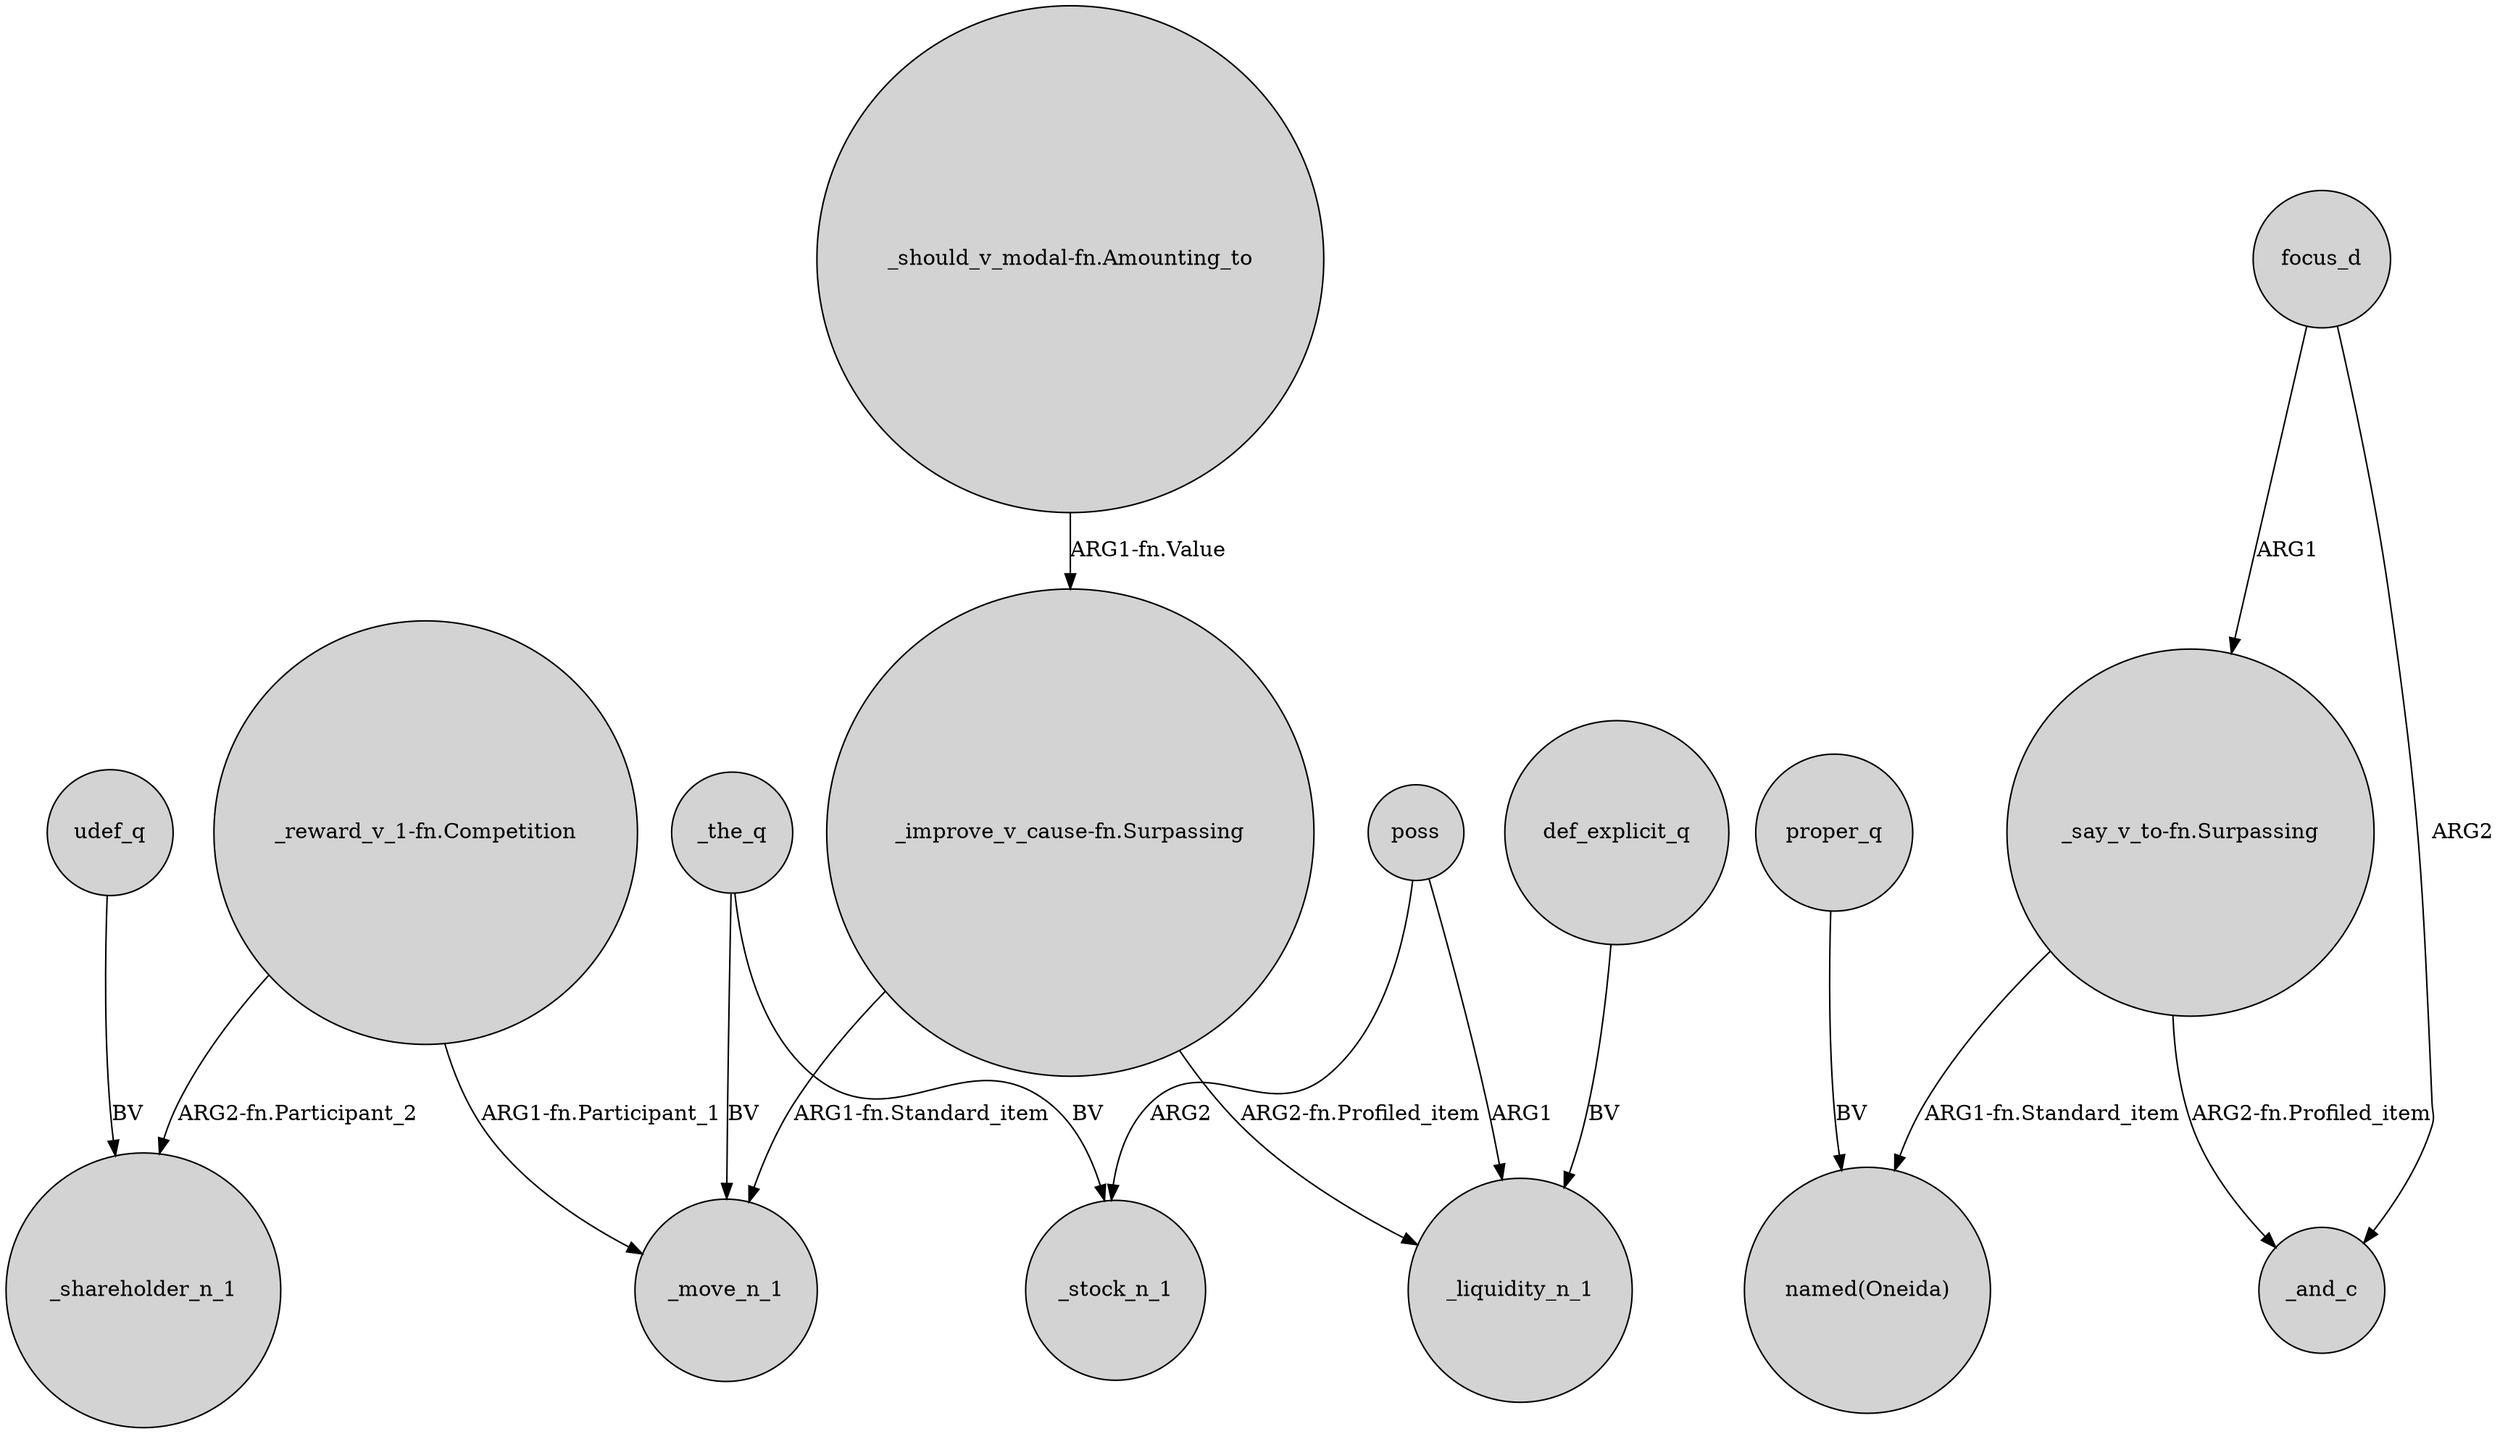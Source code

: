 digraph {
	node [shape=circle style=filled]
	"_reward_v_1-fn.Competition" -> _shareholder_n_1 [label="ARG2-fn.Participant_2"]
	focus_d -> "_say_v_to-fn.Surpassing" [label=ARG1]
	def_explicit_q -> _liquidity_n_1 [label=BV]
	"_say_v_to-fn.Surpassing" -> "named(Oneida)" [label="ARG1-fn.Standard_item"]
	_the_q -> _move_n_1 [label=BV]
	proper_q -> "named(Oneida)" [label=BV]
	poss -> _stock_n_1 [label=ARG2]
	udef_q -> _shareholder_n_1 [label=BV]
	"_say_v_to-fn.Surpassing" -> _and_c [label="ARG2-fn.Profiled_item"]
	poss -> _liquidity_n_1 [label=ARG1]
	"_should_v_modal-fn.Amounting_to" -> "_improve_v_cause-fn.Surpassing" [label="ARG1-fn.Value"]
	"_improve_v_cause-fn.Surpassing" -> _move_n_1 [label="ARG1-fn.Standard_item"]
	"_improve_v_cause-fn.Surpassing" -> _liquidity_n_1 [label="ARG2-fn.Profiled_item"]
	_the_q -> _stock_n_1 [label=BV]
	focus_d -> _and_c [label=ARG2]
	"_reward_v_1-fn.Competition" -> _move_n_1 [label="ARG1-fn.Participant_1"]
}

